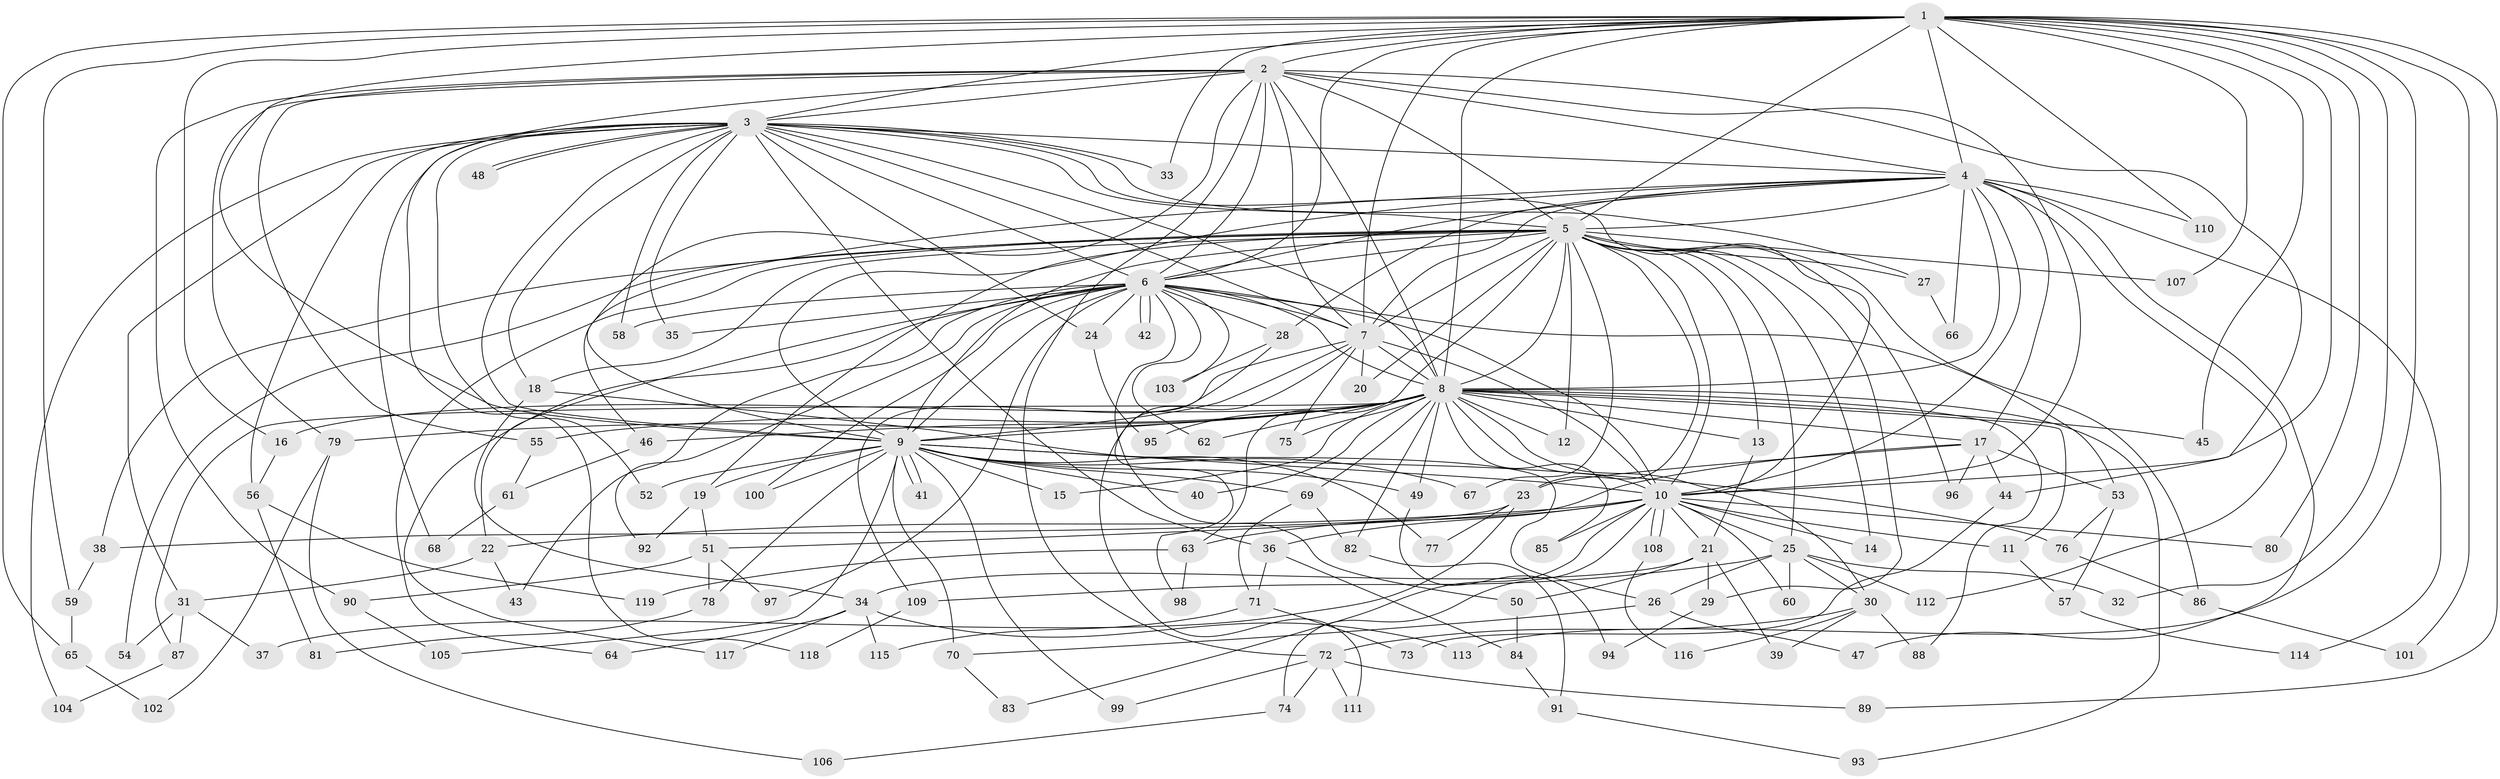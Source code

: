 // coarse degree distribution, {18: 0.033707865168539325, 31: 0.011235955056179775, 37: 0.011235955056179775, 23: 0.011235955056179775, 20: 0.011235955056179775, 2: 0.5056179775280899, 3: 0.20224719101123595, 5: 0.056179775280898875, 10: 0.02247191011235955, 4: 0.07865168539325842, 7: 0.011235955056179775, 8: 0.011235955056179775, 6: 0.02247191011235955, 1: 0.011235955056179775}
// Generated by graph-tools (version 1.1) at 2025/51/02/27/25 19:51:45]
// undirected, 119 vertices, 263 edges
graph export_dot {
graph [start="1"]
  node [color=gray90,style=filled];
  1;
  2;
  3;
  4;
  5;
  6;
  7;
  8;
  9;
  10;
  11;
  12;
  13;
  14;
  15;
  16;
  17;
  18;
  19;
  20;
  21;
  22;
  23;
  24;
  25;
  26;
  27;
  28;
  29;
  30;
  31;
  32;
  33;
  34;
  35;
  36;
  37;
  38;
  39;
  40;
  41;
  42;
  43;
  44;
  45;
  46;
  47;
  48;
  49;
  50;
  51;
  52;
  53;
  54;
  55;
  56;
  57;
  58;
  59;
  60;
  61;
  62;
  63;
  64;
  65;
  66;
  67;
  68;
  69;
  70;
  71;
  72;
  73;
  74;
  75;
  76;
  77;
  78;
  79;
  80;
  81;
  82;
  83;
  84;
  85;
  86;
  87;
  88;
  89;
  90;
  91;
  92;
  93;
  94;
  95;
  96;
  97;
  98;
  99;
  100;
  101;
  102;
  103;
  104;
  105;
  106;
  107;
  108;
  109;
  110;
  111;
  112;
  113;
  114;
  115;
  116;
  117;
  118;
  119;
  1 -- 2;
  1 -- 3;
  1 -- 4;
  1 -- 5;
  1 -- 6;
  1 -- 7;
  1 -- 8;
  1 -- 9;
  1 -- 10;
  1 -- 16;
  1 -- 32;
  1 -- 33;
  1 -- 45;
  1 -- 59;
  1 -- 65;
  1 -- 80;
  1 -- 89;
  1 -- 101;
  1 -- 107;
  1 -- 110;
  1 -- 113;
  2 -- 3;
  2 -- 4;
  2 -- 5;
  2 -- 6;
  2 -- 7;
  2 -- 8;
  2 -- 9;
  2 -- 10;
  2 -- 44;
  2 -- 55;
  2 -- 72;
  2 -- 79;
  2 -- 90;
  2 -- 118;
  3 -- 4;
  3 -- 5;
  3 -- 6;
  3 -- 7;
  3 -- 8;
  3 -- 9;
  3 -- 10;
  3 -- 18;
  3 -- 24;
  3 -- 27;
  3 -- 31;
  3 -- 33;
  3 -- 35;
  3 -- 36;
  3 -- 48;
  3 -- 48;
  3 -- 52;
  3 -- 56;
  3 -- 58;
  3 -- 68;
  3 -- 104;
  4 -- 5;
  4 -- 6;
  4 -- 7;
  4 -- 8;
  4 -- 9;
  4 -- 10;
  4 -- 17;
  4 -- 28;
  4 -- 46;
  4 -- 47;
  4 -- 66;
  4 -- 110;
  4 -- 112;
  4 -- 114;
  5 -- 6;
  5 -- 7;
  5 -- 8;
  5 -- 9;
  5 -- 10;
  5 -- 12;
  5 -- 13;
  5 -- 14;
  5 -- 18;
  5 -- 19;
  5 -- 20;
  5 -- 23;
  5 -- 25;
  5 -- 27;
  5 -- 29;
  5 -- 38;
  5 -- 54;
  5 -- 63;
  5 -- 64;
  5 -- 67;
  5 -- 86;
  5 -- 96;
  5 -- 107;
  6 -- 7;
  6 -- 8;
  6 -- 9;
  6 -- 10;
  6 -- 22;
  6 -- 24;
  6 -- 28;
  6 -- 35;
  6 -- 42;
  6 -- 42;
  6 -- 43;
  6 -- 50;
  6 -- 53;
  6 -- 58;
  6 -- 62;
  6 -- 92;
  6 -- 97;
  6 -- 100;
  6 -- 103;
  6 -- 117;
  7 -- 8;
  7 -- 9;
  7 -- 10;
  7 -- 20;
  7 -- 75;
  7 -- 109;
  7 -- 111;
  8 -- 9;
  8 -- 10;
  8 -- 11;
  8 -- 12;
  8 -- 13;
  8 -- 15;
  8 -- 16;
  8 -- 17;
  8 -- 30;
  8 -- 40;
  8 -- 45;
  8 -- 46;
  8 -- 49;
  8 -- 55;
  8 -- 62;
  8 -- 69;
  8 -- 75;
  8 -- 79;
  8 -- 82;
  8 -- 85;
  8 -- 87;
  8 -- 88;
  8 -- 93;
  8 -- 95;
  9 -- 10;
  9 -- 15;
  9 -- 19;
  9 -- 40;
  9 -- 41;
  9 -- 41;
  9 -- 49;
  9 -- 52;
  9 -- 67;
  9 -- 69;
  9 -- 70;
  9 -- 76;
  9 -- 77;
  9 -- 78;
  9 -- 99;
  9 -- 100;
  9 -- 105;
  10 -- 11;
  10 -- 14;
  10 -- 21;
  10 -- 22;
  10 -- 25;
  10 -- 36;
  10 -- 60;
  10 -- 63;
  10 -- 74;
  10 -- 80;
  10 -- 83;
  10 -- 85;
  10 -- 108;
  10 -- 108;
  11 -- 57;
  13 -- 21;
  16 -- 56;
  17 -- 23;
  17 -- 44;
  17 -- 51;
  17 -- 53;
  17 -- 96;
  18 -- 26;
  18 -- 34;
  19 -- 51;
  19 -- 92;
  21 -- 29;
  21 -- 34;
  21 -- 39;
  21 -- 50;
  22 -- 31;
  22 -- 43;
  23 -- 37;
  23 -- 38;
  23 -- 77;
  24 -- 95;
  25 -- 26;
  25 -- 30;
  25 -- 32;
  25 -- 60;
  25 -- 109;
  25 -- 112;
  26 -- 47;
  26 -- 70;
  27 -- 66;
  28 -- 98;
  28 -- 103;
  29 -- 94;
  30 -- 39;
  30 -- 72;
  30 -- 88;
  30 -- 116;
  31 -- 37;
  31 -- 54;
  31 -- 87;
  34 -- 64;
  34 -- 113;
  34 -- 115;
  34 -- 117;
  36 -- 71;
  36 -- 84;
  38 -- 59;
  44 -- 73;
  46 -- 61;
  49 -- 94;
  50 -- 84;
  51 -- 78;
  51 -- 90;
  51 -- 97;
  53 -- 57;
  53 -- 76;
  55 -- 61;
  56 -- 81;
  56 -- 119;
  57 -- 114;
  59 -- 65;
  61 -- 68;
  63 -- 98;
  63 -- 119;
  65 -- 102;
  69 -- 71;
  69 -- 82;
  70 -- 83;
  71 -- 73;
  71 -- 115;
  72 -- 74;
  72 -- 89;
  72 -- 99;
  72 -- 111;
  74 -- 106;
  76 -- 86;
  78 -- 81;
  79 -- 102;
  79 -- 106;
  82 -- 91;
  84 -- 91;
  86 -- 101;
  87 -- 104;
  90 -- 105;
  91 -- 93;
  108 -- 116;
  109 -- 118;
}
